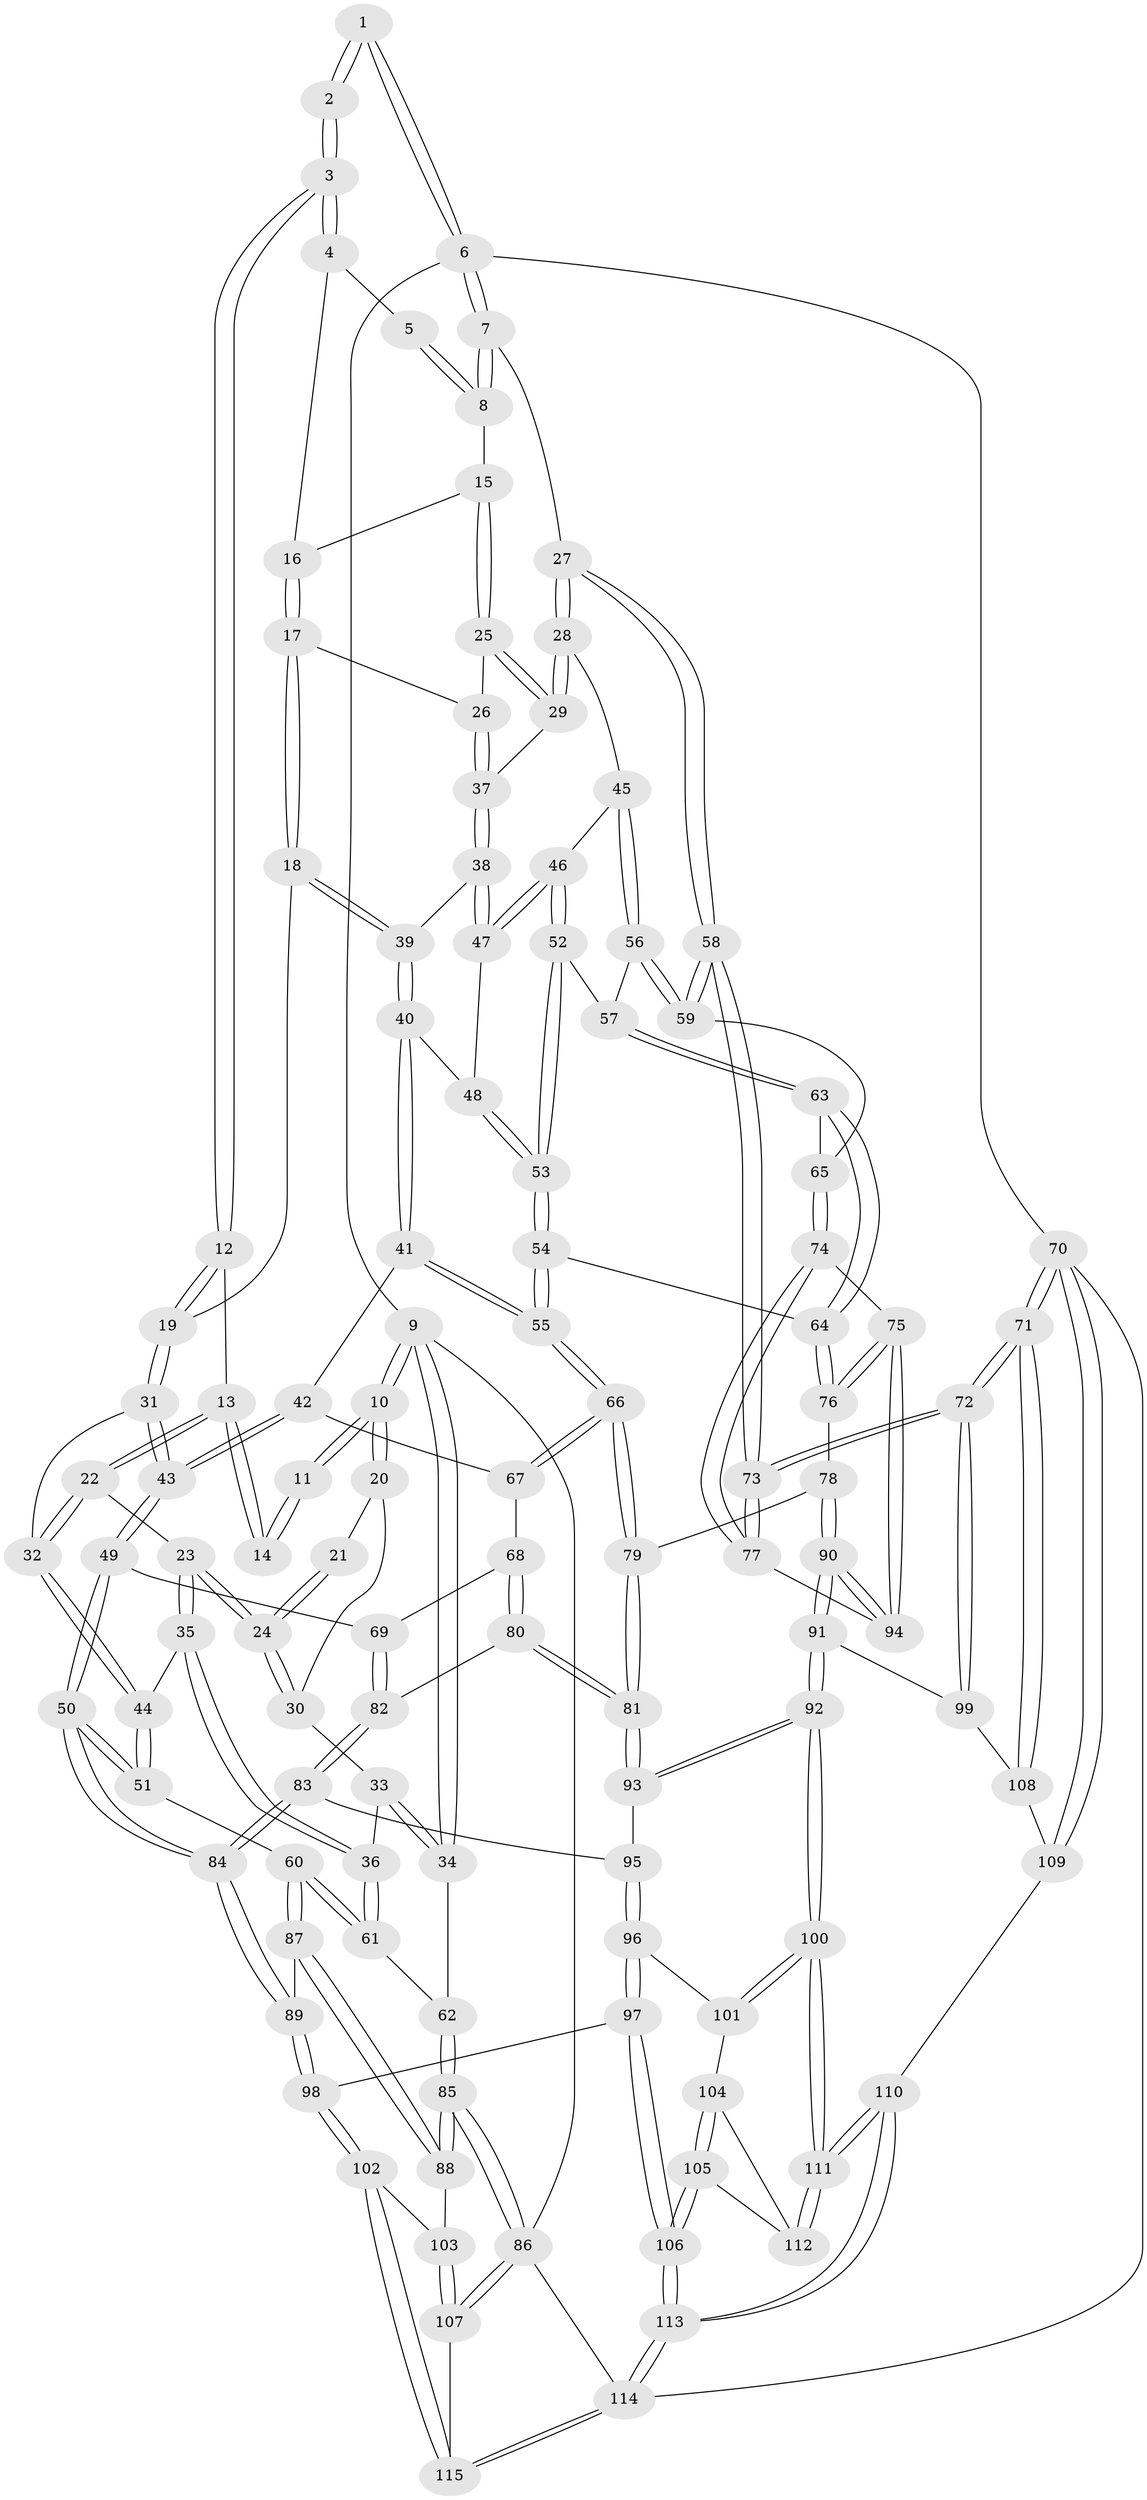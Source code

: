 // coarse degree distribution, {3: 0.676056338028169, 4: 0.15492957746478872, 2: 0.09859154929577464, 5: 0.056338028169014086, 6: 0.014084507042253521}
// Generated by graph-tools (version 1.1) at 2025/54/03/04/25 22:54:22]
// undirected, 115 vertices, 284 edges
graph export_dot {
  node [color=gray90,style=filled];
  1 [pos="+0.9227878852284295+0"];
  2 [pos="+0.5644817272401931+0"];
  3 [pos="+0.5940552072513464+0.07678390416617505"];
  4 [pos="+0.758365800552549+0.09479078804460818"];
  5 [pos="+0.8030694023361492+0.07454563374118212"];
  6 [pos="+1+0"];
  7 [pos="+1+0"];
  8 [pos="+0.9186087956287141+0.11278787371908716"];
  9 [pos="+0+0"];
  10 [pos="+0+0"];
  11 [pos="+0.40299920542541073+0"];
  12 [pos="+0.5940347622497145+0.07686652344897763"];
  13 [pos="+0.40212308326034824+0.18945139897740426"];
  14 [pos="+0.32238033091030255+0.1319680110039957"];
  15 [pos="+0.8754015758442057+0.16493649577130753"];
  16 [pos="+0.8065553563714419+0.16201809933255848"];
  17 [pos="+0.7472505809515265+0.254471235923963"];
  18 [pos="+0.6376507098072159+0.22047704309193217"];
  19 [pos="+0.6369450904233614+0.21974713095752654"];
  20 [pos="+0+0"];
  21 [pos="+0.26879212815185777+0.13705117400929498"];
  22 [pos="+0.39871907106514953+0.22380754039497608"];
  23 [pos="+0.22379591880712477+0.30245902685709697"];
  24 [pos="+0.19195765161166528+0.24870124952691092"];
  25 [pos="+0.8704025269916472+0.24990444810054313"];
  26 [pos="+0.7584504213325477+0.2634799735184607"];
  27 [pos="+1+0.27570165279951697"];
  28 [pos="+0.9756373000419102+0.3316566864929564"];
  29 [pos="+0.9399065185674174+0.31364908334366004"];
  30 [pos="+0.11329712822485562+0.22458557972710178"];
  31 [pos="+0.463697297375779+0.35463808376684247"];
  32 [pos="+0.43354654543431437+0.3308271392061124"];
  33 [pos="+0.09762595545337815+0.24335504347042464"];
  34 [pos="+0+0.41049411031907995"];
  35 [pos="+0.23241971187957125+0.3714112215986071"];
  36 [pos="+0.08908065604152256+0.4298716979928386"];
  37 [pos="+0.7790340065089052+0.3509199856288784"];
  38 [pos="+0.7758634640082305+0.36632263050785346"];
  39 [pos="+0.6443078801793952+0.32737699303450957"];
  40 [pos="+0.6378116068433463+0.4089181192629035"];
  41 [pos="+0.6192877543969337+0.42984323752041803"];
  42 [pos="+0.508834827119217+0.4505214591192365"];
  43 [pos="+0.494690839976878+0.4482326072235141"];
  44 [pos="+0.2539125618895655+0.38872787376986256"];
  45 [pos="+0.9041160793875369+0.42242672380859403"];
  46 [pos="+0.8698387414994257+0.4276529736826375"];
  47 [pos="+0.774287572035909+0.38986470289032976"];
  48 [pos="+0.7577324862799734+0.4067864613447196"];
  49 [pos="+0.41624838470887704+0.5368019514243895"];
  50 [pos="+0.3773354466795274+0.5524349888394989"];
  51 [pos="+0.2940565471353922+0.5017819975533698"];
  52 [pos="+0.8377533967872065+0.4763772742549908"];
  53 [pos="+0.7610471115757479+0.5490899185070224"];
  54 [pos="+0.7605264420455917+0.5507804041203795"];
  55 [pos="+0.7089970963768073+0.5654693149785935"];
  56 [pos="+0.925641886957974+0.5010789588071022"];
  57 [pos="+0.8794315018291368+0.5187474193480972"];
  58 [pos="+1+0.6242346476243025"];
  59 [pos="+0.9520833086014233+0.5297603813479872"];
  60 [pos="+0.15017872908805596+0.578880492401556"];
  61 [pos="+0.08530132362882768+0.43273745446759493"];
  62 [pos="+0+0.41873738104070063"];
  63 [pos="+0.8179572250560996+0.5650221071392566"];
  64 [pos="+0.7809981837400214+0.5631981039458585"];
  65 [pos="+0.882107014869294+0.5934955302990668"];
  66 [pos="+0.6833972766691564+0.5947040795573565"];
  67 [pos="+0.5633495467787967+0.5280355932671277"];
  68 [pos="+0.5637474017866934+0.615085987299908"];
  69 [pos="+0.4302538141775196+0.5495478828600339"];
  70 [pos="+1+1"];
  71 [pos="+1+1"];
  72 [pos="+1+0.7646803375938329"];
  73 [pos="+1+0.6638646583029019"];
  74 [pos="+0.895358247326759+0.624916432527031"];
  75 [pos="+0.8335463176453777+0.7183425380147827"];
  76 [pos="+0.8080911894689013+0.6470228142335629"];
  77 [pos="+1+0.6683484623700069"];
  78 [pos="+0.6893940773610701+0.6745819125743241"];
  79 [pos="+0.6592980891623936+0.6461236752511045"];
  80 [pos="+0.598885438362994+0.6610530813004956"];
  81 [pos="+0.6250637685800206+0.6634441308230007"];
  82 [pos="+0.5236985007655213+0.6933625558533225"];
  83 [pos="+0.5151312615284981+0.7037433248326156"];
  84 [pos="+0.3361274679943925+0.7148009576914235"];
  85 [pos="+0+0.7099455169221118"];
  86 [pos="+0+0.8854889504955024"];
  87 [pos="+0.13046033853599573+0.6369807885986827"];
  88 [pos="+0+0.7155203726843465"];
  89 [pos="+0.30168449102212114+0.7650291963101253"];
  90 [pos="+0.8045557368006299+0.7874220162308044"];
  91 [pos="+0.8045631215726357+0.7892774564437423"];
  92 [pos="+0.6595787877452035+0.8661021843744081"];
  93 [pos="+0.6207332224106668+0.7815437360894618"];
  94 [pos="+0.8323679477945208+0.7352433845587012"];
  95 [pos="+0.5206859023116794+0.7680227466477979"];
  96 [pos="+0.48030451633273236+0.8465656597881687"];
  97 [pos="+0.3127668659796237+0.820100602995001"];
  98 [pos="+0.3026640279311484+0.8122460352173475"];
  99 [pos="+0.8454193872176877+0.830091886229075"];
  100 [pos="+0.650222831518865+0.8823772750280241"];
  101 [pos="+0.4892191503781041+0.8548836198564906"];
  102 [pos="+0.24942571270452654+0.8485091330636929"];
  103 [pos="+0.028740403701163625+0.7989145649575596"];
  104 [pos="+0.49025528887822645+0.9084804961988017"];
  105 [pos="+0.4310489594194046+0.9799829742466842"];
  106 [pos="+0.384475763177212+1"];
  107 [pos="+0.09131878294249134+0.9477522960500386"];
  108 [pos="+0.8583729222243182+0.8957387597394459"];
  109 [pos="+0.6978558366470526+1"];
  110 [pos="+0.6863580929298349+1"];
  111 [pos="+0.6603120092903257+1"];
  112 [pos="+0.5211619133838005+0.9689387319942426"];
  113 [pos="+0.38485230541391274+1"];
  114 [pos="+0.11865533047219634+1"];
  115 [pos="+0.15215341363640414+1"];
  1 -- 2;
  1 -- 2;
  1 -- 6;
  1 -- 6;
  2 -- 3;
  2 -- 3;
  3 -- 4;
  3 -- 4;
  3 -- 12;
  3 -- 12;
  4 -- 5;
  4 -- 16;
  5 -- 8;
  5 -- 8;
  6 -- 7;
  6 -- 7;
  6 -- 9;
  6 -- 70;
  7 -- 8;
  7 -- 8;
  7 -- 27;
  8 -- 15;
  9 -- 10;
  9 -- 10;
  9 -- 34;
  9 -- 34;
  9 -- 86;
  10 -- 11;
  10 -- 11;
  10 -- 20;
  10 -- 20;
  11 -- 14;
  11 -- 14;
  12 -- 13;
  12 -- 19;
  12 -- 19;
  13 -- 14;
  13 -- 14;
  13 -- 22;
  13 -- 22;
  15 -- 16;
  15 -- 25;
  15 -- 25;
  16 -- 17;
  16 -- 17;
  17 -- 18;
  17 -- 18;
  17 -- 26;
  18 -- 19;
  18 -- 39;
  18 -- 39;
  19 -- 31;
  19 -- 31;
  20 -- 21;
  20 -- 30;
  21 -- 24;
  21 -- 24;
  22 -- 23;
  22 -- 32;
  22 -- 32;
  23 -- 24;
  23 -- 24;
  23 -- 35;
  23 -- 35;
  24 -- 30;
  24 -- 30;
  25 -- 26;
  25 -- 29;
  25 -- 29;
  26 -- 37;
  26 -- 37;
  27 -- 28;
  27 -- 28;
  27 -- 58;
  27 -- 58;
  28 -- 29;
  28 -- 29;
  28 -- 45;
  29 -- 37;
  30 -- 33;
  31 -- 32;
  31 -- 43;
  31 -- 43;
  32 -- 44;
  32 -- 44;
  33 -- 34;
  33 -- 34;
  33 -- 36;
  34 -- 62;
  35 -- 36;
  35 -- 36;
  35 -- 44;
  36 -- 61;
  36 -- 61;
  37 -- 38;
  37 -- 38;
  38 -- 39;
  38 -- 47;
  38 -- 47;
  39 -- 40;
  39 -- 40;
  40 -- 41;
  40 -- 41;
  40 -- 48;
  41 -- 42;
  41 -- 55;
  41 -- 55;
  42 -- 43;
  42 -- 43;
  42 -- 67;
  43 -- 49;
  43 -- 49;
  44 -- 51;
  44 -- 51;
  45 -- 46;
  45 -- 56;
  45 -- 56;
  46 -- 47;
  46 -- 47;
  46 -- 52;
  46 -- 52;
  47 -- 48;
  48 -- 53;
  48 -- 53;
  49 -- 50;
  49 -- 50;
  49 -- 69;
  50 -- 51;
  50 -- 51;
  50 -- 84;
  50 -- 84;
  51 -- 60;
  52 -- 53;
  52 -- 53;
  52 -- 57;
  53 -- 54;
  53 -- 54;
  54 -- 55;
  54 -- 55;
  54 -- 64;
  55 -- 66;
  55 -- 66;
  56 -- 57;
  56 -- 59;
  56 -- 59;
  57 -- 63;
  57 -- 63;
  58 -- 59;
  58 -- 59;
  58 -- 73;
  58 -- 73;
  59 -- 65;
  60 -- 61;
  60 -- 61;
  60 -- 87;
  60 -- 87;
  61 -- 62;
  62 -- 85;
  62 -- 85;
  63 -- 64;
  63 -- 64;
  63 -- 65;
  64 -- 76;
  64 -- 76;
  65 -- 74;
  65 -- 74;
  66 -- 67;
  66 -- 67;
  66 -- 79;
  66 -- 79;
  67 -- 68;
  68 -- 69;
  68 -- 80;
  68 -- 80;
  69 -- 82;
  69 -- 82;
  70 -- 71;
  70 -- 71;
  70 -- 109;
  70 -- 109;
  70 -- 114;
  71 -- 72;
  71 -- 72;
  71 -- 108;
  71 -- 108;
  72 -- 73;
  72 -- 73;
  72 -- 99;
  72 -- 99;
  73 -- 77;
  73 -- 77;
  74 -- 75;
  74 -- 77;
  74 -- 77;
  75 -- 76;
  75 -- 76;
  75 -- 94;
  75 -- 94;
  76 -- 78;
  77 -- 94;
  78 -- 79;
  78 -- 90;
  78 -- 90;
  79 -- 81;
  79 -- 81;
  80 -- 81;
  80 -- 81;
  80 -- 82;
  81 -- 93;
  81 -- 93;
  82 -- 83;
  82 -- 83;
  83 -- 84;
  83 -- 84;
  83 -- 95;
  84 -- 89;
  84 -- 89;
  85 -- 86;
  85 -- 86;
  85 -- 88;
  85 -- 88;
  86 -- 107;
  86 -- 107;
  86 -- 114;
  87 -- 88;
  87 -- 88;
  87 -- 89;
  88 -- 103;
  89 -- 98;
  89 -- 98;
  90 -- 91;
  90 -- 91;
  90 -- 94;
  90 -- 94;
  91 -- 92;
  91 -- 92;
  91 -- 99;
  92 -- 93;
  92 -- 93;
  92 -- 100;
  92 -- 100;
  93 -- 95;
  95 -- 96;
  95 -- 96;
  96 -- 97;
  96 -- 97;
  96 -- 101;
  97 -- 98;
  97 -- 106;
  97 -- 106;
  98 -- 102;
  98 -- 102;
  99 -- 108;
  100 -- 101;
  100 -- 101;
  100 -- 111;
  100 -- 111;
  101 -- 104;
  102 -- 103;
  102 -- 115;
  102 -- 115;
  103 -- 107;
  103 -- 107;
  104 -- 105;
  104 -- 105;
  104 -- 112;
  105 -- 106;
  105 -- 106;
  105 -- 112;
  106 -- 113;
  106 -- 113;
  107 -- 115;
  108 -- 109;
  109 -- 110;
  110 -- 111;
  110 -- 111;
  110 -- 113;
  110 -- 113;
  111 -- 112;
  111 -- 112;
  113 -- 114;
  113 -- 114;
  114 -- 115;
  114 -- 115;
}
